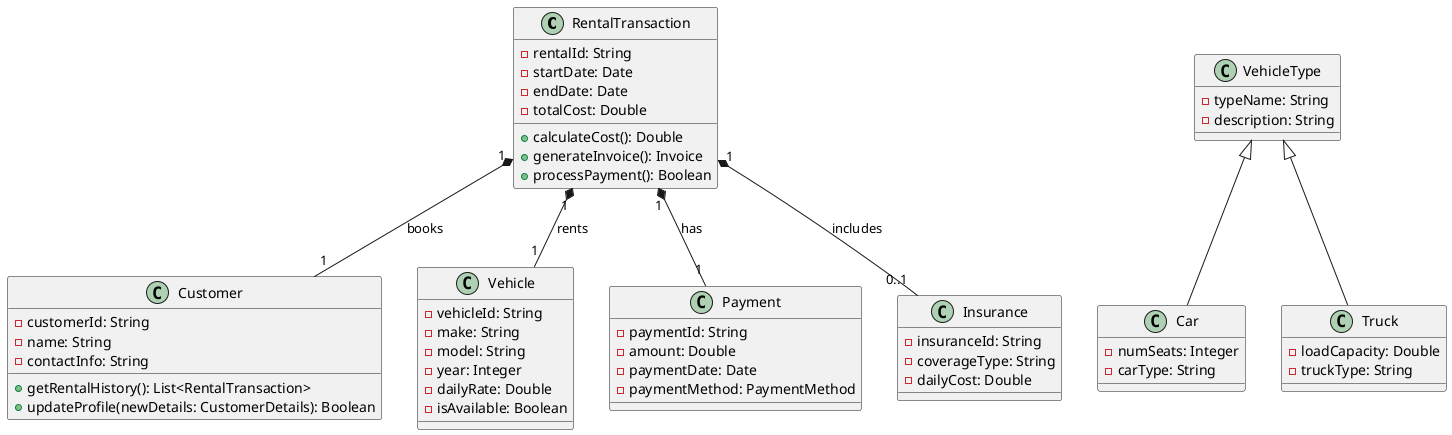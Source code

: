```plantuml
@startuml
class RentalTransaction {
    - rentalId: String
    - startDate: Date
    - endDate: Date
    - totalCost: Double
    + calculateCost(): Double
    + generateInvoice(): Invoice
    + processPayment(): Boolean
}

class Customer {
    - customerId: String
    - name: String
    - contactInfo: String
    + getRentalHistory(): List<RentalTransaction>
    + updateProfile(newDetails: CustomerDetails): Boolean
}

class Vehicle {
    - vehicleId: String
    - make: String
    - model: String
    - year: Integer
    - dailyRate: Double
    - isAvailable: Boolean
}

class Payment {
    - paymentId: String
    - amount: Double
    - paymentDate: Date
    - paymentMethod: PaymentMethod
}

class VehicleType {
    - typeName: String
    - description: String
}

class Car {
    - numSeats: Integer
    - carType: String
}

class Truck {
    - loadCapacity: Double
    - truckType: String
}

class Insurance {
    - insuranceId: String
    - coverageType: String
    - dailyCost: Double
}

VehicleType <|-- Car
VehicleType <|-- Truck
RentalTransaction "1" *-- "1" Customer : books
RentalTransaction "1" *-- "1" Vehicle : rents
RentalTransaction "1" *-- "1" Payment : has
RentalTransaction "1" *-- "0..1" Insurance : includes
@enduml
